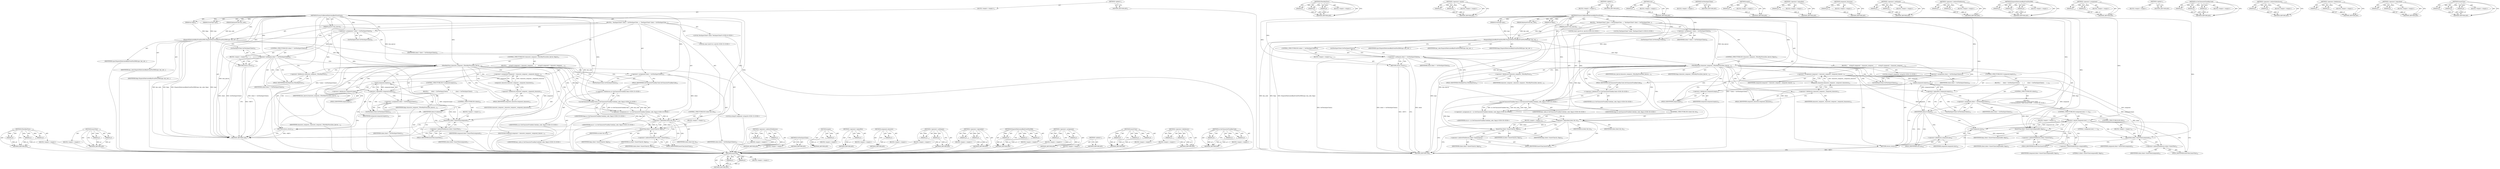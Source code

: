 digraph "InsertChar" {
vulnerable_133 [label=<(METHOD,FilterKeyPress)>];
vulnerable_134 [label=<(PARAM,p1)>];
vulnerable_135 [label=<(PARAM,p2)>];
vulnerable_136 [label=<(PARAM,p3)>];
vulnerable_137 [label=<(BLOCK,&lt;empty&gt;,&lt;empty&gt;)>];
vulnerable_138 [label=<(METHOD_RETURN,ANY)>];
vulnerable_156 [label=<(METHOD,InsertText)>];
vulnerable_157 [label=<(PARAM,p1)>];
vulnerable_158 [label=<(PARAM,p2)>];
vulnerable_159 [label=<(BLOCK,&lt;empty&gt;,&lt;empty&gt;)>];
vulnerable_160 [label=<(METHOD_RETURN,ANY)>];
vulnerable_6 [label=<(METHOD,&lt;global&gt;)<SUB>1</SUB>>];
vulnerable_7 [label=<(BLOCK,&lt;empty&gt;,&lt;empty&gt;)<SUB>1</SUB>>];
vulnerable_8 [label=<(METHOD,ProcessUnfilteredFabricatedKeyPressEvent)<SUB>1</SUB>>];
vulnerable_9 [label=<(PARAM,EventType type)<SUB>2</SUB>>];
vulnerable_10 [label=<(PARAM,KeyboardCode key_code)<SUB>3</SUB>>];
vulnerable_11 [label=<(PARAM,int flags)<SUB>4</SUB>>];
vulnerable_12 [label=<(PARAM,guint32 ibus_keyval)<SUB>5</SUB>>];
vulnerable_13 [label=<(BLOCK,{
  TextInputClient* client = GetTextInputClien...,{
  TextInputClient* client = GetTextInputClien...)<SUB>5</SUB>>];
vulnerable_14 [label="<(LOCAL,TextInputClient* client: TextInputClient*)<SUB>6</SUB>>"];
vulnerable_15 [label=<(&lt;operator&gt;.assignment,* client = GetTextInputClient())<SUB>6</SUB>>];
vulnerable_16 [label=<(IDENTIFIER,client,* client = GetTextInputClient())<SUB>6</SUB>>];
vulnerable_17 [label=<(GetTextInputClient,GetTextInputClient())<SUB>6</SUB>>];
vulnerable_18 [label=<(DispatchFabricatedKeyEventPostIME,DispatchFabricatedKeyEventPostIME(type, key_cod...)<SUB>7</SUB>>];
vulnerable_19 [label=<(IDENTIFIER,type,DispatchFabricatedKeyEventPostIME(type, key_cod...)<SUB>7</SUB>>];
vulnerable_20 [label=<(IDENTIFIER,key_code,DispatchFabricatedKeyEventPostIME(type, key_cod...)<SUB>7</SUB>>];
vulnerable_21 [label=<(IDENTIFIER,flags,DispatchFabricatedKeyEventPostIME(type, key_cod...)<SUB>7</SUB>>];
vulnerable_22 [label=<(CONTROL_STRUCTURE,IF,if (client != GetTextInputClient()))<SUB>9</SUB>>];
vulnerable_23 [label=<(&lt;operator&gt;.notEquals,client != GetTextInputClient())<SUB>9</SUB>>];
vulnerable_24 [label=<(IDENTIFIER,client,client != GetTextInputClient())<SUB>9</SUB>>];
vulnerable_25 [label=<(GetTextInputClient,GetTextInputClient())<SUB>9</SUB>>];
vulnerable_26 [label=<(BLOCK,&lt;empty&gt;,&lt;empty&gt;)<SUB>10</SUB>>];
vulnerable_27 [label=<(RETURN,return;,return;)<SUB>10</SUB>>];
vulnerable_28 [label=<(CONTROL_STRUCTURE,IF,if (character_composer_.FilterKeyPress(ibus_keyval, flags)))<SUB>12</SUB>>];
vulnerable_29 [label=<(FilterKeyPress,character_composer_.FilterKeyPress(ibus_keyval,...)<SUB>12</SUB>>];
vulnerable_30 [label=<(&lt;operator&gt;.fieldAccess,character_composer_.FilterKeyPress)<SUB>12</SUB>>];
vulnerable_31 [label=<(IDENTIFIER,character_composer_,character_composer_.FilterKeyPress(ibus_keyval,...)<SUB>12</SUB>>];
vulnerable_32 [label=<(FIELD_IDENTIFIER,FilterKeyPress,FilterKeyPress)<SUB>12</SUB>>];
vulnerable_33 [label=<(IDENTIFIER,ibus_keyval,character_composer_.FilterKeyPress(ibus_keyval,...)<SUB>12</SUB>>];
vulnerable_34 [label=<(IDENTIFIER,flags,character_composer_.FilterKeyPress(ibus_keyval,...)<SUB>12</SUB>>];
vulnerable_35 [label=<(BLOCK,{
     string16 composed = character_composer_....,{
     string16 composed = character_composer_....)<SUB>12</SUB>>];
vulnerable_36 [label="<(LOCAL,string16 composed: string16)<SUB>13</SUB>>"];
vulnerable_37 [label=<(&lt;operator&gt;.assignment,composed = character_composer_.composed_charact...)<SUB>13</SUB>>];
vulnerable_38 [label=<(IDENTIFIER,composed,composed = character_composer_.composed_charact...)<SUB>13</SUB>>];
vulnerable_39 [label=<(composed_character,character_composer_.composed_character())<SUB>13</SUB>>];
vulnerable_40 [label=<(&lt;operator&gt;.fieldAccess,character_composer_.composed_character)<SUB>13</SUB>>];
vulnerable_41 [label=<(IDENTIFIER,character_composer_,character_composer_.composed_character())<SUB>13</SUB>>];
vulnerable_42 [label=<(FIELD_IDENTIFIER,composed_character,composed_character)<SUB>13</SUB>>];
vulnerable_43 [label=<(CONTROL_STRUCTURE,IF,if (!composed.empty()))<SUB>14</SUB>>];
vulnerable_44 [label=<(&lt;operator&gt;.logicalNot,!composed.empty())<SUB>14</SUB>>];
vulnerable_45 [label=<(empty,composed.empty())<SUB>14</SUB>>];
vulnerable_46 [label=<(&lt;operator&gt;.fieldAccess,composed.empty)<SUB>14</SUB>>];
vulnerable_47 [label=<(IDENTIFIER,composed,composed.empty())<SUB>14</SUB>>];
vulnerable_48 [label=<(FIELD_IDENTIFIER,empty,empty)<SUB>14</SUB>>];
vulnerable_49 [label=<(BLOCK,{
       client = GetTextInputClient();
      i...,{
       client = GetTextInputClient();
      i...)<SUB>14</SUB>>];
vulnerable_50 [label=<(&lt;operator&gt;.assignment,client = GetTextInputClient())<SUB>15</SUB>>];
vulnerable_51 [label=<(IDENTIFIER,client,client = GetTextInputClient())<SUB>15</SUB>>];
vulnerable_52 [label=<(GetTextInputClient,GetTextInputClient())<SUB>15</SUB>>];
vulnerable_53 [label=<(CONTROL_STRUCTURE,IF,if (client))<SUB>16</SUB>>];
vulnerable_54 [label=<(IDENTIFIER,client,if (client))<SUB>16</SUB>>];
vulnerable_55 [label=<(BLOCK,&lt;empty&gt;,&lt;empty&gt;)<SUB>17</SUB>>];
vulnerable_56 [label=<(InsertText,client-&gt;InsertText(composed))<SUB>17</SUB>>];
vulnerable_57 [label=<(&lt;operator&gt;.indirectFieldAccess,client-&gt;InsertText)<SUB>17</SUB>>];
vulnerable_58 [label=<(IDENTIFIER,client,client-&gt;InsertText(composed))<SUB>17</SUB>>];
vulnerable_59 [label=<(FIELD_IDENTIFIER,InsertText,InsertText)<SUB>17</SUB>>];
vulnerable_60 [label=<(IDENTIFIER,composed,client-&gt;InsertText(composed))<SUB>17</SUB>>];
vulnerable_61 [label=<(RETURN,return;,return;)<SUB>19</SUB>>];
vulnerable_62 [label=<(&lt;operator&gt;.assignment,client = GetTextInputClient())<SUB>22</SUB>>];
vulnerable_63 [label=<(IDENTIFIER,client,client = GetTextInputClient())<SUB>22</SUB>>];
vulnerable_64 [label=<(GetTextInputClient,GetTextInputClient())<SUB>22</SUB>>];
vulnerable_65 [label="<(LOCAL,const uint16 ch: uint16)<SUB>23</SUB>>"];
vulnerable_66 [label="<(&lt;operator&gt;.assignment,ch = ui::GetCharacterFromKeyCode(key_code, flags))<SUB>23</SUB>>"];
vulnerable_67 [label="<(IDENTIFIER,ch,ch = ui::GetCharacterFromKeyCode(key_code, flags))<SUB>23</SUB>>"];
vulnerable_68 [label="<(ui.GetCharacterFromKeyCode,ui::GetCharacterFromKeyCode(key_code, flags))<SUB>23</SUB>>"];
vulnerable_69 [label="<(&lt;operator&gt;.fieldAccess,ui::GetCharacterFromKeyCode)<SUB>23</SUB>>"];
vulnerable_70 [label="<(IDENTIFIER,ui,ui::GetCharacterFromKeyCode(key_code, flags))<SUB>23</SUB>>"];
vulnerable_71 [label=<(FIELD_IDENTIFIER,GetCharacterFromKeyCode,GetCharacterFromKeyCode)<SUB>23</SUB>>];
vulnerable_72 [label="<(IDENTIFIER,key_code,ui::GetCharacterFromKeyCode(key_code, flags))<SUB>23</SUB>>"];
vulnerable_73 [label="<(IDENTIFIER,flags,ui::GetCharacterFromKeyCode(key_code, flags))<SUB>23</SUB>>"];
vulnerable_74 [label=<(CONTROL_STRUCTURE,IF,if (client &amp;&amp; ch))<SUB>24</SUB>>];
vulnerable_75 [label=<(&lt;operator&gt;.logicalAnd,client &amp;&amp; ch)<SUB>24</SUB>>];
vulnerable_76 [label=<(IDENTIFIER,client,client &amp;&amp; ch)<SUB>24</SUB>>];
vulnerable_77 [label=<(IDENTIFIER,ch,client &amp;&amp; ch)<SUB>24</SUB>>];
vulnerable_78 [label=<(BLOCK,&lt;empty&gt;,&lt;empty&gt;)<SUB>25</SUB>>];
vulnerable_79 [label=<(InsertChar,client-&gt;InsertChar(ch, flags))<SUB>25</SUB>>];
vulnerable_80 [label=<(&lt;operator&gt;.indirectFieldAccess,client-&gt;InsertChar)<SUB>25</SUB>>];
vulnerable_81 [label=<(IDENTIFIER,client,client-&gt;InsertChar(ch, flags))<SUB>25</SUB>>];
vulnerable_82 [label=<(FIELD_IDENTIFIER,InsertChar,InsertChar)<SUB>25</SUB>>];
vulnerable_83 [label=<(IDENTIFIER,ch,client-&gt;InsertChar(ch, flags))<SUB>25</SUB>>];
vulnerable_84 [label=<(IDENTIFIER,flags,client-&gt;InsertChar(ch, flags))<SUB>25</SUB>>];
vulnerable_85 [label=<(METHOD_RETURN,void)<SUB>1</SUB>>];
vulnerable_87 [label=<(METHOD_RETURN,ANY)<SUB>1</SUB>>];
vulnerable_161 [label=<(METHOD,&lt;operator&gt;.indirectFieldAccess)>];
vulnerable_162 [label=<(PARAM,p1)>];
vulnerable_163 [label=<(PARAM,p2)>];
vulnerable_164 [label=<(BLOCK,&lt;empty&gt;,&lt;empty&gt;)>];
vulnerable_165 [label=<(METHOD_RETURN,ANY)>];
vulnerable_119 [label=<(METHOD,GetTextInputClient)>];
vulnerable_120 [label=<(BLOCK,&lt;empty&gt;,&lt;empty&gt;)>];
vulnerable_121 [label=<(METHOD_RETURN,ANY)>];
vulnerable_152 [label=<(METHOD,empty)>];
vulnerable_153 [label=<(PARAM,p1)>];
vulnerable_154 [label=<(BLOCK,&lt;empty&gt;,&lt;empty&gt;)>];
vulnerable_155 [label=<(METHOD_RETURN,ANY)>];
vulnerable_148 [label=<(METHOD,&lt;operator&gt;.logicalNot)>];
vulnerable_149 [label=<(PARAM,p1)>];
vulnerable_150 [label=<(BLOCK,&lt;empty&gt;,&lt;empty&gt;)>];
vulnerable_151 [label=<(METHOD_RETURN,ANY)>];
vulnerable_144 [label=<(METHOD,composed_character)>];
vulnerable_145 [label=<(PARAM,p1)>];
vulnerable_146 [label=<(BLOCK,&lt;empty&gt;,&lt;empty&gt;)>];
vulnerable_147 [label=<(METHOD_RETURN,ANY)>];
vulnerable_128 [label=<(METHOD,&lt;operator&gt;.notEquals)>];
vulnerable_129 [label=<(PARAM,p1)>];
vulnerable_130 [label=<(PARAM,p2)>];
vulnerable_131 [label=<(BLOCK,&lt;empty&gt;,&lt;empty&gt;)>];
vulnerable_132 [label=<(METHOD_RETURN,ANY)>];
vulnerable_172 [label=<(METHOD,&lt;operator&gt;.logicalAnd)>];
vulnerable_173 [label=<(PARAM,p1)>];
vulnerable_174 [label=<(PARAM,p2)>];
vulnerable_175 [label=<(BLOCK,&lt;empty&gt;,&lt;empty&gt;)>];
vulnerable_176 [label=<(METHOD_RETURN,ANY)>];
vulnerable_122 [label=<(METHOD,DispatchFabricatedKeyEventPostIME)>];
vulnerable_123 [label=<(PARAM,p1)>];
vulnerable_124 [label=<(PARAM,p2)>];
vulnerable_125 [label=<(PARAM,p3)>];
vulnerable_126 [label=<(BLOCK,&lt;empty&gt;,&lt;empty&gt;)>];
vulnerable_127 [label=<(METHOD_RETURN,ANY)>];
vulnerable_114 [label=<(METHOD,&lt;operator&gt;.assignment)>];
vulnerable_115 [label=<(PARAM,p1)>];
vulnerable_116 [label=<(PARAM,p2)>];
vulnerable_117 [label=<(BLOCK,&lt;empty&gt;,&lt;empty&gt;)>];
vulnerable_118 [label=<(METHOD_RETURN,ANY)>];
vulnerable_108 [label=<(METHOD,&lt;global&gt;)<SUB>1</SUB>>];
vulnerable_109 [label=<(BLOCK,&lt;empty&gt;,&lt;empty&gt;)>];
vulnerable_110 [label=<(METHOD_RETURN,ANY)>];
vulnerable_177 [label=<(METHOD,InsertChar)>];
vulnerable_178 [label=<(PARAM,p1)>];
vulnerable_179 [label=<(PARAM,p2)>];
vulnerable_180 [label=<(PARAM,p3)>];
vulnerable_181 [label=<(BLOCK,&lt;empty&gt;,&lt;empty&gt;)>];
vulnerable_182 [label=<(METHOD_RETURN,ANY)>];
vulnerable_139 [label=<(METHOD,&lt;operator&gt;.fieldAccess)>];
vulnerable_140 [label=<(PARAM,p1)>];
vulnerable_141 [label=<(PARAM,p2)>];
vulnerable_142 [label=<(BLOCK,&lt;empty&gt;,&lt;empty&gt;)>];
vulnerable_143 [label=<(METHOD_RETURN,ANY)>];
vulnerable_166 [label=<(METHOD,ui.GetCharacterFromKeyCode)>];
vulnerable_167 [label=<(PARAM,p1)>];
vulnerable_168 [label=<(PARAM,p2)>];
vulnerable_169 [label=<(PARAM,p3)>];
vulnerable_170 [label=<(BLOCK,&lt;empty&gt;,&lt;empty&gt;)>];
vulnerable_171 [label=<(METHOD_RETURN,ANY)>];
fixed_199 [label=<(METHOD,InsertText)>];
fixed_200 [label=<(PARAM,p1)>];
fixed_201 [label=<(PARAM,p2)>];
fixed_202 [label=<(BLOCK,&lt;empty&gt;,&lt;empty&gt;)>];
fixed_203 [label=<(METHOD_RETURN,ANY)>];
fixed_151 [label=<(METHOD,FilterKeyPress)>];
fixed_152 [label=<(PARAM,p1)>];
fixed_153 [label=<(PARAM,p2)>];
fixed_154 [label=<(PARAM,p3)>];
fixed_155 [label=<(BLOCK,&lt;empty&gt;,&lt;empty&gt;)>];
fixed_156 [label=<(METHOD_RETURN,ANY)>];
fixed_174 [label=<(METHOD,&lt;operator&gt;.equals)>];
fixed_175 [label=<(PARAM,p1)>];
fixed_176 [label=<(PARAM,p2)>];
fixed_177 [label=<(BLOCK,&lt;empty&gt;,&lt;empty&gt;)>];
fixed_178 [label=<(METHOD_RETURN,ANY)>];
fixed_6 [label=<(METHOD,&lt;global&gt;)<SUB>1</SUB>>];
fixed_7 [label=<(BLOCK,&lt;empty&gt;,&lt;empty&gt;)<SUB>1</SUB>>];
fixed_8 [label=<(METHOD,ProcessUnfilteredFabricatedKeyPressEvent)<SUB>1</SUB>>];
fixed_9 [label=<(PARAM,EventType type)<SUB>2</SUB>>];
fixed_10 [label=<(PARAM,KeyboardCode key_code)<SUB>3</SUB>>];
fixed_11 [label=<(PARAM,int flags)<SUB>4</SUB>>];
fixed_12 [label=<(PARAM,guint32 ibus_keyval)<SUB>5</SUB>>];
fixed_13 [label=<(BLOCK,{
  TextInputClient* client = GetTextInputClien...,{
  TextInputClient* client = GetTextInputClien...)<SUB>5</SUB>>];
fixed_14 [label="<(LOCAL,TextInputClient* client: TextInputClient*)<SUB>6</SUB>>"];
fixed_15 [label=<(&lt;operator&gt;.assignment,* client = GetTextInputClient())<SUB>6</SUB>>];
fixed_16 [label=<(IDENTIFIER,client,* client = GetTextInputClient())<SUB>6</SUB>>];
fixed_17 [label=<(GetTextInputClient,GetTextInputClient())<SUB>6</SUB>>];
fixed_18 [label=<(DispatchFabricatedKeyEventPostIME,DispatchFabricatedKeyEventPostIME(type, key_cod...)<SUB>7</SUB>>];
fixed_19 [label=<(IDENTIFIER,type,DispatchFabricatedKeyEventPostIME(type, key_cod...)<SUB>7</SUB>>];
fixed_20 [label=<(IDENTIFIER,key_code,DispatchFabricatedKeyEventPostIME(type, key_cod...)<SUB>7</SUB>>];
fixed_21 [label=<(IDENTIFIER,flags,DispatchFabricatedKeyEventPostIME(type, key_cod...)<SUB>7</SUB>>];
fixed_22 [label=<(CONTROL_STRUCTURE,IF,if (client != GetTextInputClient()))<SUB>9</SUB>>];
fixed_23 [label=<(&lt;operator&gt;.notEquals,client != GetTextInputClient())<SUB>9</SUB>>];
fixed_24 [label=<(IDENTIFIER,client,client != GetTextInputClient())<SUB>9</SUB>>];
fixed_25 [label=<(GetTextInputClient,GetTextInputClient())<SUB>9</SUB>>];
fixed_26 [label=<(BLOCK,&lt;empty&gt;,&lt;empty&gt;)<SUB>10</SUB>>];
fixed_27 [label=<(RETURN,return;,return;)<SUB>10</SUB>>];
fixed_28 [label=<(CONTROL_STRUCTURE,IF,if (character_composer_.FilterKeyPress(ibus_keyval, flags)))<SUB>12</SUB>>];
fixed_29 [label=<(FilterKeyPress,character_composer_.FilterKeyPress(ibus_keyval,...)<SUB>12</SUB>>];
fixed_30 [label=<(&lt;operator&gt;.fieldAccess,character_composer_.FilterKeyPress)<SUB>12</SUB>>];
fixed_31 [label=<(IDENTIFIER,character_composer_,character_composer_.FilterKeyPress(ibus_keyval,...)<SUB>12</SUB>>];
fixed_32 [label=<(FIELD_IDENTIFIER,FilterKeyPress,FilterKeyPress)<SUB>12</SUB>>];
fixed_33 [label=<(IDENTIFIER,ibus_keyval,character_composer_.FilterKeyPress(ibus_keyval,...)<SUB>12</SUB>>];
fixed_34 [label=<(IDENTIFIER,flags,character_composer_.FilterKeyPress(ibus_keyval,...)<SUB>12</SUB>>];
fixed_35 [label=<(BLOCK,{
     string16 composed = character_composer_....,{
     string16 composed = character_composer_....)<SUB>12</SUB>>];
fixed_36 [label="<(LOCAL,string16 composed: string16)<SUB>13</SUB>>"];
fixed_37 [label=<(&lt;operator&gt;.assignment,composed = character_composer_.composed_charact...)<SUB>13</SUB>>];
fixed_38 [label=<(IDENTIFIER,composed,composed = character_composer_.composed_charact...)<SUB>13</SUB>>];
fixed_39 [label=<(composed_character,character_composer_.composed_character())<SUB>13</SUB>>];
fixed_40 [label=<(&lt;operator&gt;.fieldAccess,character_composer_.composed_character)<SUB>13</SUB>>];
fixed_41 [label=<(IDENTIFIER,character_composer_,character_composer_.composed_character())<SUB>13</SUB>>];
fixed_42 [label=<(FIELD_IDENTIFIER,composed_character,composed_character)<SUB>13</SUB>>];
fixed_43 [label=<(CONTROL_STRUCTURE,IF,if (!composed.empty()))<SUB>14</SUB>>];
fixed_44 [label=<(&lt;operator&gt;.logicalNot,!composed.empty())<SUB>14</SUB>>];
fixed_45 [label=<(empty,composed.empty())<SUB>14</SUB>>];
fixed_46 [label=<(&lt;operator&gt;.fieldAccess,composed.empty)<SUB>14</SUB>>];
fixed_47 [label=<(IDENTIFIER,composed,composed.empty())<SUB>14</SUB>>];
fixed_48 [label=<(FIELD_IDENTIFIER,empty,empty)<SUB>14</SUB>>];
fixed_49 [label=<(BLOCK,{
       client = GetTextInputClient();
      i...,{
       client = GetTextInputClient();
      i...)<SUB>14</SUB>>];
fixed_50 [label=<(&lt;operator&gt;.assignment,client = GetTextInputClient())<SUB>15</SUB>>];
fixed_51 [label=<(IDENTIFIER,client,client = GetTextInputClient())<SUB>15</SUB>>];
fixed_52 [label=<(GetTextInputClient,GetTextInputClient())<SUB>15</SUB>>];
fixed_53 [label=<(CONTROL_STRUCTURE,IF,if (client))<SUB>16</SUB>>];
fixed_54 [label=<(IDENTIFIER,client,if (client))<SUB>16</SUB>>];
fixed_55 [label="<(BLOCK,{
        // TODO(hashimoto): Send correct DOM ...,{
        // TODO(hashimoto): Send correct DOM ...)<SUB>16</SUB>>"];
fixed_56 [label=<(CONTROL_STRUCTURE,IF,if (composed.size() == 1))<SUB>20</SUB>>];
fixed_57 [label=<(&lt;operator&gt;.equals,composed.size() == 1)<SUB>20</SUB>>];
fixed_58 [label=<(size,composed.size())<SUB>20</SUB>>];
fixed_59 [label=<(&lt;operator&gt;.fieldAccess,composed.size)<SUB>20</SUB>>];
fixed_60 [label=<(IDENTIFIER,composed,composed.size())<SUB>20</SUB>>];
fixed_61 [label=<(FIELD_IDENTIFIER,size,size)<SUB>20</SUB>>];
fixed_62 [label=<(LITERAL,1,composed.size() == 1)<SUB>20</SUB>>];
fixed_63 [label=<(BLOCK,&lt;empty&gt;,&lt;empty&gt;)<SUB>21</SUB>>];
fixed_64 [label=<(InsertChar,client-&gt;InsertChar(composed[0], flags))<SUB>21</SUB>>];
fixed_65 [label=<(&lt;operator&gt;.indirectFieldAccess,client-&gt;InsertChar)<SUB>21</SUB>>];
fixed_66 [label=<(IDENTIFIER,client,client-&gt;InsertChar(composed[0], flags))<SUB>21</SUB>>];
fixed_67 [label=<(FIELD_IDENTIFIER,InsertChar,InsertChar)<SUB>21</SUB>>];
fixed_68 [label=<(&lt;operator&gt;.indirectIndexAccess,composed[0])<SUB>21</SUB>>];
fixed_69 [label=<(IDENTIFIER,composed,client-&gt;InsertChar(composed[0], flags))<SUB>21</SUB>>];
fixed_70 [label=<(LITERAL,0,client-&gt;InsertChar(composed[0], flags))<SUB>21</SUB>>];
fixed_71 [label=<(IDENTIFIER,flags,client-&gt;InsertChar(composed[0], flags))<SUB>21</SUB>>];
fixed_72 [label=<(CONTROL_STRUCTURE,ELSE,else)<SUB>23</SUB>>];
fixed_73 [label=<(BLOCK,&lt;empty&gt;,&lt;empty&gt;)<SUB>23</SUB>>];
fixed_74 [label=<(InsertText,client-&gt;InsertText(composed))<SUB>23</SUB>>];
fixed_75 [label=<(&lt;operator&gt;.indirectFieldAccess,client-&gt;InsertText)<SUB>23</SUB>>];
fixed_76 [label=<(IDENTIFIER,client,client-&gt;InsertText(composed))<SUB>23</SUB>>];
fixed_77 [label=<(FIELD_IDENTIFIER,InsertText,InsertText)<SUB>23</SUB>>];
fixed_78 [label=<(IDENTIFIER,composed,client-&gt;InsertText(composed))<SUB>23</SUB>>];
fixed_79 [label=<(RETURN,return;,return;)<SUB>26</SUB>>];
fixed_80 [label=<(&lt;operator&gt;.assignment,client = GetTextInputClient())<SUB>29</SUB>>];
fixed_81 [label=<(IDENTIFIER,client,client = GetTextInputClient())<SUB>29</SUB>>];
fixed_82 [label=<(GetTextInputClient,GetTextInputClient())<SUB>29</SUB>>];
fixed_83 [label="<(LOCAL,const uint16 ch: uint16)<SUB>30</SUB>>"];
fixed_84 [label="<(&lt;operator&gt;.assignment,ch = ui::GetCharacterFromKeyCode(key_code, flags))<SUB>30</SUB>>"];
fixed_85 [label="<(IDENTIFIER,ch,ch = ui::GetCharacterFromKeyCode(key_code, flags))<SUB>30</SUB>>"];
fixed_86 [label="<(ui.GetCharacterFromKeyCode,ui::GetCharacterFromKeyCode(key_code, flags))<SUB>30</SUB>>"];
fixed_87 [label="<(&lt;operator&gt;.fieldAccess,ui::GetCharacterFromKeyCode)<SUB>30</SUB>>"];
fixed_88 [label="<(IDENTIFIER,ui,ui::GetCharacterFromKeyCode(key_code, flags))<SUB>30</SUB>>"];
fixed_89 [label=<(FIELD_IDENTIFIER,GetCharacterFromKeyCode,GetCharacterFromKeyCode)<SUB>30</SUB>>];
fixed_90 [label="<(IDENTIFIER,key_code,ui::GetCharacterFromKeyCode(key_code, flags))<SUB>30</SUB>>"];
fixed_91 [label="<(IDENTIFIER,flags,ui::GetCharacterFromKeyCode(key_code, flags))<SUB>30</SUB>>"];
fixed_92 [label=<(CONTROL_STRUCTURE,IF,if (client &amp;&amp; ch))<SUB>31</SUB>>];
fixed_93 [label=<(&lt;operator&gt;.logicalAnd,client &amp;&amp; ch)<SUB>31</SUB>>];
fixed_94 [label=<(IDENTIFIER,client,client &amp;&amp; ch)<SUB>31</SUB>>];
fixed_95 [label=<(IDENTIFIER,ch,client &amp;&amp; ch)<SUB>31</SUB>>];
fixed_96 [label=<(BLOCK,&lt;empty&gt;,&lt;empty&gt;)<SUB>32</SUB>>];
fixed_97 [label=<(InsertChar,client-&gt;InsertChar(ch, flags))<SUB>32</SUB>>];
fixed_98 [label=<(&lt;operator&gt;.indirectFieldAccess,client-&gt;InsertChar)<SUB>32</SUB>>];
fixed_99 [label=<(IDENTIFIER,client,client-&gt;InsertChar(ch, flags))<SUB>32</SUB>>];
fixed_100 [label=<(FIELD_IDENTIFIER,InsertChar,InsertChar)<SUB>32</SUB>>];
fixed_101 [label=<(IDENTIFIER,ch,client-&gt;InsertChar(ch, flags))<SUB>32</SUB>>];
fixed_102 [label=<(IDENTIFIER,flags,client-&gt;InsertChar(ch, flags))<SUB>32</SUB>>];
fixed_103 [label=<(METHOD_RETURN,void)<SUB>1</SUB>>];
fixed_105 [label=<(METHOD_RETURN,ANY)<SUB>1</SUB>>];
fixed_179 [label=<(METHOD,size)>];
fixed_180 [label=<(PARAM,p1)>];
fixed_181 [label=<(BLOCK,&lt;empty&gt;,&lt;empty&gt;)>];
fixed_182 [label=<(METHOD_RETURN,ANY)>];
fixed_137 [label=<(METHOD,GetTextInputClient)>];
fixed_138 [label=<(BLOCK,&lt;empty&gt;,&lt;empty&gt;)>];
fixed_139 [label=<(METHOD_RETURN,ANY)>];
fixed_170 [label=<(METHOD,empty)>];
fixed_171 [label=<(PARAM,p1)>];
fixed_172 [label=<(BLOCK,&lt;empty&gt;,&lt;empty&gt;)>];
fixed_173 [label=<(METHOD_RETURN,ANY)>];
fixed_166 [label=<(METHOD,&lt;operator&gt;.logicalNot)>];
fixed_167 [label=<(PARAM,p1)>];
fixed_168 [label=<(BLOCK,&lt;empty&gt;,&lt;empty&gt;)>];
fixed_169 [label=<(METHOD_RETURN,ANY)>];
fixed_162 [label=<(METHOD,composed_character)>];
fixed_163 [label=<(PARAM,p1)>];
fixed_164 [label=<(BLOCK,&lt;empty&gt;,&lt;empty&gt;)>];
fixed_165 [label=<(METHOD_RETURN,ANY)>];
fixed_146 [label=<(METHOD,&lt;operator&gt;.notEquals)>];
fixed_147 [label=<(PARAM,p1)>];
fixed_148 [label=<(PARAM,p2)>];
fixed_149 [label=<(BLOCK,&lt;empty&gt;,&lt;empty&gt;)>];
fixed_150 [label=<(METHOD_RETURN,ANY)>];
fixed_189 [label=<(METHOD,&lt;operator&gt;.indirectFieldAccess)>];
fixed_190 [label=<(PARAM,p1)>];
fixed_191 [label=<(PARAM,p2)>];
fixed_192 [label=<(BLOCK,&lt;empty&gt;,&lt;empty&gt;)>];
fixed_193 [label=<(METHOD_RETURN,ANY)>];
fixed_140 [label=<(METHOD,DispatchFabricatedKeyEventPostIME)>];
fixed_141 [label=<(PARAM,p1)>];
fixed_142 [label=<(PARAM,p2)>];
fixed_143 [label=<(PARAM,p3)>];
fixed_144 [label=<(BLOCK,&lt;empty&gt;,&lt;empty&gt;)>];
fixed_145 [label=<(METHOD_RETURN,ANY)>];
fixed_132 [label=<(METHOD,&lt;operator&gt;.assignment)>];
fixed_133 [label=<(PARAM,p1)>];
fixed_134 [label=<(PARAM,p2)>];
fixed_135 [label=<(BLOCK,&lt;empty&gt;,&lt;empty&gt;)>];
fixed_136 [label=<(METHOD_RETURN,ANY)>];
fixed_126 [label=<(METHOD,&lt;global&gt;)<SUB>1</SUB>>];
fixed_127 [label=<(BLOCK,&lt;empty&gt;,&lt;empty&gt;)>];
fixed_128 [label=<(METHOD_RETURN,ANY)>];
fixed_204 [label=<(METHOD,ui.GetCharacterFromKeyCode)>];
fixed_205 [label=<(PARAM,p1)>];
fixed_206 [label=<(PARAM,p2)>];
fixed_207 [label=<(PARAM,p3)>];
fixed_208 [label=<(BLOCK,&lt;empty&gt;,&lt;empty&gt;)>];
fixed_209 [label=<(METHOD_RETURN,ANY)>];
fixed_194 [label=<(METHOD,&lt;operator&gt;.indirectIndexAccess)>];
fixed_195 [label=<(PARAM,p1)>];
fixed_196 [label=<(PARAM,p2)>];
fixed_197 [label=<(BLOCK,&lt;empty&gt;,&lt;empty&gt;)>];
fixed_198 [label=<(METHOD_RETURN,ANY)>];
fixed_157 [label=<(METHOD,&lt;operator&gt;.fieldAccess)>];
fixed_158 [label=<(PARAM,p1)>];
fixed_159 [label=<(PARAM,p2)>];
fixed_160 [label=<(BLOCK,&lt;empty&gt;,&lt;empty&gt;)>];
fixed_161 [label=<(METHOD_RETURN,ANY)>];
fixed_210 [label=<(METHOD,&lt;operator&gt;.logicalAnd)>];
fixed_211 [label=<(PARAM,p1)>];
fixed_212 [label=<(PARAM,p2)>];
fixed_213 [label=<(BLOCK,&lt;empty&gt;,&lt;empty&gt;)>];
fixed_214 [label=<(METHOD_RETURN,ANY)>];
fixed_183 [label=<(METHOD,InsertChar)>];
fixed_184 [label=<(PARAM,p1)>];
fixed_185 [label=<(PARAM,p2)>];
fixed_186 [label=<(PARAM,p3)>];
fixed_187 [label=<(BLOCK,&lt;empty&gt;,&lt;empty&gt;)>];
fixed_188 [label=<(METHOD_RETURN,ANY)>];
vulnerable_133 -> vulnerable_134  [key=0, label="AST: "];
vulnerable_133 -> vulnerable_134  [key=1, label="DDG: "];
vulnerable_133 -> vulnerable_137  [key=0, label="AST: "];
vulnerable_133 -> vulnerable_135  [key=0, label="AST: "];
vulnerable_133 -> vulnerable_135  [key=1, label="DDG: "];
vulnerable_133 -> vulnerable_138  [key=0, label="AST: "];
vulnerable_133 -> vulnerable_138  [key=1, label="CFG: "];
vulnerable_133 -> vulnerable_136  [key=0, label="AST: "];
vulnerable_133 -> vulnerable_136  [key=1, label="DDG: "];
vulnerable_134 -> vulnerable_138  [key=0, label="DDG: p1"];
vulnerable_135 -> vulnerable_138  [key=0, label="DDG: p2"];
vulnerable_136 -> vulnerable_138  [key=0, label="DDG: p3"];
vulnerable_137 -> fixed_199  [key=0];
vulnerable_138 -> fixed_199  [key=0];
vulnerable_156 -> vulnerable_157  [key=0, label="AST: "];
vulnerable_156 -> vulnerable_157  [key=1, label="DDG: "];
vulnerable_156 -> vulnerable_159  [key=0, label="AST: "];
vulnerable_156 -> vulnerable_158  [key=0, label="AST: "];
vulnerable_156 -> vulnerable_158  [key=1, label="DDG: "];
vulnerable_156 -> vulnerable_160  [key=0, label="AST: "];
vulnerable_156 -> vulnerable_160  [key=1, label="CFG: "];
vulnerable_157 -> vulnerable_160  [key=0, label="DDG: p1"];
vulnerable_158 -> vulnerable_160  [key=0, label="DDG: p2"];
vulnerable_159 -> fixed_199  [key=0];
vulnerable_160 -> fixed_199  [key=0];
vulnerable_6 -> vulnerable_7  [key=0, label="AST: "];
vulnerable_6 -> vulnerable_87  [key=0, label="AST: "];
vulnerable_6 -> vulnerable_87  [key=1, label="CFG: "];
vulnerable_7 -> vulnerable_8  [key=0, label="AST: "];
vulnerable_8 -> vulnerable_9  [key=0, label="AST: "];
vulnerable_8 -> vulnerable_9  [key=1, label="DDG: "];
vulnerable_8 -> vulnerable_10  [key=0, label="AST: "];
vulnerable_8 -> vulnerable_10  [key=1, label="DDG: "];
vulnerable_8 -> vulnerable_11  [key=0, label="AST: "];
vulnerable_8 -> vulnerable_11  [key=1, label="DDG: "];
vulnerable_8 -> vulnerable_12  [key=0, label="AST: "];
vulnerable_8 -> vulnerable_12  [key=1, label="DDG: "];
vulnerable_8 -> vulnerable_13  [key=0, label="AST: "];
vulnerable_8 -> vulnerable_85  [key=0, label="AST: "];
vulnerable_8 -> vulnerable_17  [key=0, label="CFG: "];
vulnerable_8 -> vulnerable_15  [key=0, label="DDG: "];
vulnerable_8 -> vulnerable_62  [key=0, label="DDG: "];
vulnerable_8 -> vulnerable_18  [key=0, label="DDG: "];
vulnerable_8 -> vulnerable_23  [key=0, label="DDG: "];
vulnerable_8 -> vulnerable_27  [key=0, label="DDG: "];
vulnerable_8 -> vulnerable_29  [key=0, label="DDG: "];
vulnerable_8 -> vulnerable_61  [key=0, label="DDG: "];
vulnerable_8 -> vulnerable_68  [key=0, label="DDG: "];
vulnerable_8 -> vulnerable_75  [key=0, label="DDG: "];
vulnerable_8 -> vulnerable_79  [key=0, label="DDG: "];
vulnerable_8 -> vulnerable_50  [key=0, label="DDG: "];
vulnerable_8 -> vulnerable_54  [key=0, label="DDG: "];
vulnerable_8 -> vulnerable_56  [key=0, label="DDG: "];
vulnerable_9 -> vulnerable_18  [key=0, label="DDG: type"];
vulnerable_10 -> vulnerable_18  [key=0, label="DDG: key_code"];
vulnerable_11 -> vulnerable_18  [key=0, label="DDG: flags"];
vulnerable_12 -> vulnerable_85  [key=0, label="DDG: ibus_keyval"];
vulnerable_12 -> vulnerable_29  [key=0, label="DDG: ibus_keyval"];
vulnerable_13 -> vulnerable_14  [key=0, label="AST: "];
vulnerable_13 -> vulnerable_15  [key=0, label="AST: "];
vulnerable_13 -> vulnerable_18  [key=0, label="AST: "];
vulnerable_13 -> vulnerable_22  [key=0, label="AST: "];
vulnerable_13 -> vulnerable_28  [key=0, label="AST: "];
vulnerable_13 -> vulnerable_62  [key=0, label="AST: "];
vulnerable_13 -> vulnerable_65  [key=0, label="AST: "];
vulnerable_13 -> vulnerable_66  [key=0, label="AST: "];
vulnerable_13 -> vulnerable_74  [key=0, label="AST: "];
vulnerable_14 -> fixed_199  [key=0];
vulnerable_15 -> vulnerable_16  [key=0, label="AST: "];
vulnerable_15 -> vulnerable_17  [key=0, label="AST: "];
vulnerable_15 -> vulnerable_18  [key=0, label="CFG: "];
vulnerable_15 -> vulnerable_85  [key=0, label="DDG: * client = GetTextInputClient()"];
vulnerable_15 -> vulnerable_23  [key=0, label="DDG: client"];
vulnerable_16 -> fixed_199  [key=0];
vulnerable_17 -> vulnerable_15  [key=0, label="CFG: "];
vulnerable_18 -> vulnerable_19  [key=0, label="AST: "];
vulnerable_18 -> vulnerable_20  [key=0, label="AST: "];
vulnerable_18 -> vulnerable_21  [key=0, label="AST: "];
vulnerable_18 -> vulnerable_25  [key=0, label="CFG: "];
vulnerable_18 -> vulnerable_85  [key=0, label="DDG: type"];
vulnerable_18 -> vulnerable_85  [key=1, label="DDG: key_code"];
vulnerable_18 -> vulnerable_85  [key=2, label="DDG: flags"];
vulnerable_18 -> vulnerable_85  [key=3, label="DDG: DispatchFabricatedKeyEventPostIME(type, key_code, flags)"];
vulnerable_18 -> vulnerable_29  [key=0, label="DDG: flags"];
vulnerable_18 -> vulnerable_68  [key=0, label="DDG: key_code"];
vulnerable_19 -> fixed_199  [key=0];
vulnerable_20 -> fixed_199  [key=0];
vulnerable_21 -> fixed_199  [key=0];
vulnerable_22 -> vulnerable_23  [key=0, label="AST: "];
vulnerable_22 -> vulnerable_26  [key=0, label="AST: "];
vulnerable_23 -> vulnerable_24  [key=0, label="AST: "];
vulnerable_23 -> vulnerable_25  [key=0, label="AST: "];
vulnerable_23 -> vulnerable_27  [key=0, label="CFG: "];
vulnerable_23 -> vulnerable_27  [key=1, label="CDG: "];
vulnerable_23 -> vulnerable_32  [key=0, label="CFG: "];
vulnerable_23 -> vulnerable_32  [key=1, label="CDG: "];
vulnerable_23 -> vulnerable_85  [key=0, label="DDG: client"];
vulnerable_23 -> vulnerable_85  [key=1, label="DDG: GetTextInputClient()"];
vulnerable_23 -> vulnerable_85  [key=2, label="DDG: client != GetTextInputClient()"];
vulnerable_23 -> vulnerable_30  [key=0, label="CDG: "];
vulnerable_23 -> vulnerable_29  [key=0, label="CDG: "];
vulnerable_24 -> fixed_199  [key=0];
vulnerable_25 -> vulnerable_23  [key=0, label="CFG: "];
vulnerable_26 -> vulnerable_27  [key=0, label="AST: "];
vulnerable_27 -> vulnerable_85  [key=0, label="CFG: "];
vulnerable_27 -> vulnerable_85  [key=1, label="DDG: &lt;RET&gt;"];
vulnerable_28 -> vulnerable_29  [key=0, label="AST: "];
vulnerable_28 -> vulnerable_35  [key=0, label="AST: "];
vulnerable_29 -> vulnerable_30  [key=0, label="AST: "];
vulnerable_29 -> vulnerable_33  [key=0, label="AST: "];
vulnerable_29 -> vulnerable_34  [key=0, label="AST: "];
vulnerable_29 -> vulnerable_42  [key=0, label="CFG: "];
vulnerable_29 -> vulnerable_42  [key=1, label="CDG: "];
vulnerable_29 -> vulnerable_64  [key=0, label="CFG: "];
vulnerable_29 -> vulnerable_64  [key=1, label="CDG: "];
vulnerable_29 -> vulnerable_68  [key=0, label="DDG: flags"];
vulnerable_29 -> vulnerable_68  [key=1, label="CDG: "];
vulnerable_29 -> vulnerable_48  [key=0, label="CDG: "];
vulnerable_29 -> vulnerable_66  [key=0, label="CDG: "];
vulnerable_29 -> vulnerable_75  [key=0, label="CDG: "];
vulnerable_29 -> vulnerable_37  [key=0, label="CDG: "];
vulnerable_29 -> vulnerable_46  [key=0, label="CDG: "];
vulnerable_29 -> vulnerable_69  [key=0, label="CDG: "];
vulnerable_29 -> vulnerable_45  [key=0, label="CDG: "];
vulnerable_29 -> vulnerable_40  [key=0, label="CDG: "];
vulnerable_29 -> vulnerable_44  [key=0, label="CDG: "];
vulnerable_29 -> vulnerable_61  [key=0, label="CDG: "];
vulnerable_29 -> vulnerable_71  [key=0, label="CDG: "];
vulnerable_29 -> vulnerable_62  [key=0, label="CDG: "];
vulnerable_29 -> vulnerable_39  [key=0, label="CDG: "];
vulnerable_30 -> vulnerable_31  [key=0, label="AST: "];
vulnerable_30 -> vulnerable_32  [key=0, label="AST: "];
vulnerable_30 -> vulnerable_29  [key=0, label="CFG: "];
vulnerable_31 -> fixed_199  [key=0];
vulnerable_32 -> vulnerable_30  [key=0, label="CFG: "];
vulnerable_33 -> fixed_199  [key=0];
vulnerable_34 -> fixed_199  [key=0];
vulnerable_35 -> vulnerable_36  [key=0, label="AST: "];
vulnerable_35 -> vulnerable_37  [key=0, label="AST: "];
vulnerable_35 -> vulnerable_43  [key=0, label="AST: "];
vulnerable_35 -> vulnerable_61  [key=0, label="AST: "];
vulnerable_36 -> fixed_199  [key=0];
vulnerable_37 -> vulnerable_38  [key=0, label="AST: "];
vulnerable_37 -> vulnerable_39  [key=0, label="AST: "];
vulnerable_37 -> vulnerable_48  [key=0, label="CFG: "];
vulnerable_37 -> vulnerable_45  [key=0, label="DDG: composed"];
vulnerable_37 -> vulnerable_56  [key=0, label="DDG: composed"];
vulnerable_38 -> fixed_199  [key=0];
vulnerable_39 -> vulnerable_40  [key=0, label="AST: "];
vulnerable_39 -> vulnerable_37  [key=0, label="CFG: "];
vulnerable_39 -> vulnerable_37  [key=1, label="DDG: character_composer_.composed_character"];
vulnerable_40 -> vulnerable_41  [key=0, label="AST: "];
vulnerable_40 -> vulnerable_42  [key=0, label="AST: "];
vulnerable_40 -> vulnerable_39  [key=0, label="CFG: "];
vulnerable_41 -> fixed_199  [key=0];
vulnerable_42 -> vulnerable_40  [key=0, label="CFG: "];
vulnerable_43 -> vulnerable_44  [key=0, label="AST: "];
vulnerable_43 -> vulnerable_49  [key=0, label="AST: "];
vulnerable_44 -> vulnerable_45  [key=0, label="AST: "];
vulnerable_44 -> vulnerable_61  [key=0, label="CFG: "];
vulnerable_44 -> vulnerable_52  [key=0, label="CFG: "];
vulnerable_44 -> vulnerable_52  [key=1, label="CDG: "];
vulnerable_44 -> vulnerable_50  [key=0, label="CDG: "];
vulnerable_44 -> vulnerable_54  [key=0, label="CDG: "];
vulnerable_45 -> vulnerable_46  [key=0, label="AST: "];
vulnerable_45 -> vulnerable_44  [key=0, label="CFG: "];
vulnerable_45 -> vulnerable_44  [key=1, label="DDG: composed.empty"];
vulnerable_45 -> vulnerable_56  [key=0, label="DDG: composed.empty"];
vulnerable_46 -> vulnerable_47  [key=0, label="AST: "];
vulnerable_46 -> vulnerable_48  [key=0, label="AST: "];
vulnerable_46 -> vulnerable_45  [key=0, label="CFG: "];
vulnerable_47 -> fixed_199  [key=0];
vulnerable_48 -> vulnerable_46  [key=0, label="CFG: "];
vulnerable_49 -> vulnerable_50  [key=0, label="AST: "];
vulnerable_49 -> vulnerable_53  [key=0, label="AST: "];
vulnerable_50 -> vulnerable_51  [key=0, label="AST: "];
vulnerable_50 -> vulnerable_52  [key=0, label="AST: "];
vulnerable_50 -> vulnerable_54  [key=0, label="CFG: "];
vulnerable_50 -> vulnerable_56  [key=0, label="DDG: client"];
vulnerable_51 -> fixed_199  [key=0];
vulnerable_52 -> vulnerable_50  [key=0, label="CFG: "];
vulnerable_53 -> vulnerable_54  [key=0, label="AST: "];
vulnerable_53 -> vulnerable_55  [key=0, label="AST: "];
vulnerable_54 -> vulnerable_61  [key=0, label="CFG: "];
vulnerable_54 -> vulnerable_59  [key=0, label="CFG: "];
vulnerable_54 -> vulnerable_59  [key=1, label="CDG: "];
vulnerable_54 -> vulnerable_57  [key=0, label="CDG: "];
vulnerable_54 -> vulnerable_56  [key=0, label="CDG: "];
vulnerable_55 -> vulnerable_56  [key=0, label="AST: "];
vulnerable_56 -> vulnerable_57  [key=0, label="AST: "];
vulnerable_56 -> vulnerable_60  [key=0, label="AST: "];
vulnerable_56 -> vulnerable_61  [key=0, label="CFG: "];
vulnerable_57 -> vulnerable_58  [key=0, label="AST: "];
vulnerable_57 -> vulnerable_59  [key=0, label="AST: "];
vulnerable_57 -> vulnerable_56  [key=0, label="CFG: "];
vulnerable_58 -> fixed_199  [key=0];
vulnerable_59 -> vulnerable_57  [key=0, label="CFG: "];
vulnerable_60 -> fixed_199  [key=0];
vulnerable_61 -> vulnerable_85  [key=0, label="CFG: "];
vulnerable_61 -> vulnerable_85  [key=1, label="DDG: &lt;RET&gt;"];
vulnerable_62 -> vulnerable_63  [key=0, label="AST: "];
vulnerable_62 -> vulnerable_64  [key=0, label="AST: "];
vulnerable_62 -> vulnerable_71  [key=0, label="CFG: "];
vulnerable_62 -> vulnerable_75  [key=0, label="DDG: client"];
vulnerable_63 -> fixed_199  [key=0];
vulnerable_64 -> vulnerable_62  [key=0, label="CFG: "];
vulnerable_65 -> fixed_199  [key=0];
vulnerable_66 -> vulnerable_67  [key=0, label="AST: "];
vulnerable_66 -> vulnerable_68  [key=0, label="AST: "];
vulnerable_66 -> vulnerable_75  [key=0, label="CFG: "];
vulnerable_66 -> vulnerable_75  [key=1, label="DDG: ch"];
vulnerable_67 -> fixed_199  [key=0];
vulnerable_68 -> vulnerable_69  [key=0, label="AST: "];
vulnerable_68 -> vulnerable_72  [key=0, label="AST: "];
vulnerable_68 -> vulnerable_73  [key=0, label="AST: "];
vulnerable_68 -> vulnerable_66  [key=0, label="CFG: "];
vulnerable_68 -> vulnerable_66  [key=1, label="DDG: ui::GetCharacterFromKeyCode"];
vulnerable_68 -> vulnerable_66  [key=2, label="DDG: key_code"];
vulnerable_68 -> vulnerable_66  [key=3, label="DDG: flags"];
vulnerable_68 -> vulnerable_79  [key=0, label="DDG: flags"];
vulnerable_69 -> vulnerable_70  [key=0, label="AST: "];
vulnerable_69 -> vulnerable_71  [key=0, label="AST: "];
vulnerable_69 -> vulnerable_68  [key=0, label="CFG: "];
vulnerable_70 -> fixed_199  [key=0];
vulnerable_71 -> vulnerable_69  [key=0, label="CFG: "];
vulnerable_72 -> fixed_199  [key=0];
vulnerable_73 -> fixed_199  [key=0];
vulnerable_74 -> vulnerable_75  [key=0, label="AST: "];
vulnerable_74 -> vulnerable_78  [key=0, label="AST: "];
vulnerable_75 -> vulnerable_76  [key=0, label="AST: "];
vulnerable_75 -> vulnerable_77  [key=0, label="AST: "];
vulnerable_75 -> vulnerable_85  [key=0, label="CFG: "];
vulnerable_75 -> vulnerable_82  [key=0, label="CFG: "];
vulnerable_75 -> vulnerable_82  [key=1, label="CDG: "];
vulnerable_75 -> vulnerable_79  [key=0, label="DDG: client"];
vulnerable_75 -> vulnerable_79  [key=1, label="DDG: ch"];
vulnerable_75 -> vulnerable_79  [key=2, label="CDG: "];
vulnerable_75 -> vulnerable_80  [key=0, label="CDG: "];
vulnerable_76 -> fixed_199  [key=0];
vulnerable_77 -> fixed_199  [key=0];
vulnerable_78 -> vulnerable_79  [key=0, label="AST: "];
vulnerable_79 -> vulnerable_80  [key=0, label="AST: "];
vulnerable_79 -> vulnerable_83  [key=0, label="AST: "];
vulnerable_79 -> vulnerable_84  [key=0, label="AST: "];
vulnerable_79 -> vulnerable_85  [key=0, label="CFG: "];
vulnerable_80 -> vulnerable_81  [key=0, label="AST: "];
vulnerable_80 -> vulnerable_82  [key=0, label="AST: "];
vulnerable_80 -> vulnerable_79  [key=0, label="CFG: "];
vulnerable_81 -> fixed_199  [key=0];
vulnerable_82 -> vulnerable_80  [key=0, label="CFG: "];
vulnerable_83 -> fixed_199  [key=0];
vulnerable_84 -> fixed_199  [key=0];
vulnerable_85 -> fixed_199  [key=0];
vulnerable_87 -> fixed_199  [key=0];
vulnerable_161 -> vulnerable_162  [key=0, label="AST: "];
vulnerable_161 -> vulnerable_162  [key=1, label="DDG: "];
vulnerable_161 -> vulnerable_164  [key=0, label="AST: "];
vulnerable_161 -> vulnerable_163  [key=0, label="AST: "];
vulnerable_161 -> vulnerable_163  [key=1, label="DDG: "];
vulnerable_161 -> vulnerable_165  [key=0, label="AST: "];
vulnerable_161 -> vulnerable_165  [key=1, label="CFG: "];
vulnerable_162 -> vulnerable_165  [key=0, label="DDG: p1"];
vulnerable_163 -> vulnerable_165  [key=0, label="DDG: p2"];
vulnerable_164 -> fixed_199  [key=0];
vulnerable_165 -> fixed_199  [key=0];
vulnerable_119 -> vulnerable_120  [key=0, label="AST: "];
vulnerable_119 -> vulnerable_121  [key=0, label="AST: "];
vulnerable_119 -> vulnerable_121  [key=1, label="CFG: "];
vulnerable_120 -> fixed_199  [key=0];
vulnerable_121 -> fixed_199  [key=0];
vulnerable_152 -> vulnerable_153  [key=0, label="AST: "];
vulnerable_152 -> vulnerable_153  [key=1, label="DDG: "];
vulnerable_152 -> vulnerable_154  [key=0, label="AST: "];
vulnerable_152 -> vulnerable_155  [key=0, label="AST: "];
vulnerable_152 -> vulnerable_155  [key=1, label="CFG: "];
vulnerable_153 -> vulnerable_155  [key=0, label="DDG: p1"];
vulnerable_154 -> fixed_199  [key=0];
vulnerable_155 -> fixed_199  [key=0];
vulnerable_148 -> vulnerable_149  [key=0, label="AST: "];
vulnerable_148 -> vulnerable_149  [key=1, label="DDG: "];
vulnerable_148 -> vulnerable_150  [key=0, label="AST: "];
vulnerable_148 -> vulnerable_151  [key=0, label="AST: "];
vulnerable_148 -> vulnerable_151  [key=1, label="CFG: "];
vulnerable_149 -> vulnerable_151  [key=0, label="DDG: p1"];
vulnerable_150 -> fixed_199  [key=0];
vulnerable_151 -> fixed_199  [key=0];
vulnerable_144 -> vulnerable_145  [key=0, label="AST: "];
vulnerable_144 -> vulnerable_145  [key=1, label="DDG: "];
vulnerable_144 -> vulnerable_146  [key=0, label="AST: "];
vulnerable_144 -> vulnerable_147  [key=0, label="AST: "];
vulnerable_144 -> vulnerable_147  [key=1, label="CFG: "];
vulnerable_145 -> vulnerable_147  [key=0, label="DDG: p1"];
vulnerable_146 -> fixed_199  [key=0];
vulnerable_147 -> fixed_199  [key=0];
vulnerable_128 -> vulnerable_129  [key=0, label="AST: "];
vulnerable_128 -> vulnerable_129  [key=1, label="DDG: "];
vulnerable_128 -> vulnerable_131  [key=0, label="AST: "];
vulnerable_128 -> vulnerable_130  [key=0, label="AST: "];
vulnerable_128 -> vulnerable_130  [key=1, label="DDG: "];
vulnerable_128 -> vulnerable_132  [key=0, label="AST: "];
vulnerable_128 -> vulnerable_132  [key=1, label="CFG: "];
vulnerable_129 -> vulnerable_132  [key=0, label="DDG: p1"];
vulnerable_130 -> vulnerable_132  [key=0, label="DDG: p2"];
vulnerable_131 -> fixed_199  [key=0];
vulnerable_132 -> fixed_199  [key=0];
vulnerable_172 -> vulnerable_173  [key=0, label="AST: "];
vulnerable_172 -> vulnerable_173  [key=1, label="DDG: "];
vulnerable_172 -> vulnerable_175  [key=0, label="AST: "];
vulnerable_172 -> vulnerable_174  [key=0, label="AST: "];
vulnerable_172 -> vulnerable_174  [key=1, label="DDG: "];
vulnerable_172 -> vulnerable_176  [key=0, label="AST: "];
vulnerable_172 -> vulnerable_176  [key=1, label="CFG: "];
vulnerable_173 -> vulnerable_176  [key=0, label="DDG: p1"];
vulnerable_174 -> vulnerable_176  [key=0, label="DDG: p2"];
vulnerable_175 -> fixed_199  [key=0];
vulnerable_176 -> fixed_199  [key=0];
vulnerable_122 -> vulnerable_123  [key=0, label="AST: "];
vulnerable_122 -> vulnerable_123  [key=1, label="DDG: "];
vulnerable_122 -> vulnerable_126  [key=0, label="AST: "];
vulnerable_122 -> vulnerable_124  [key=0, label="AST: "];
vulnerable_122 -> vulnerable_124  [key=1, label="DDG: "];
vulnerable_122 -> vulnerable_127  [key=0, label="AST: "];
vulnerable_122 -> vulnerable_127  [key=1, label="CFG: "];
vulnerable_122 -> vulnerable_125  [key=0, label="AST: "];
vulnerable_122 -> vulnerable_125  [key=1, label="DDG: "];
vulnerable_123 -> vulnerable_127  [key=0, label="DDG: p1"];
vulnerable_124 -> vulnerable_127  [key=0, label="DDG: p2"];
vulnerable_125 -> vulnerable_127  [key=0, label="DDG: p3"];
vulnerable_126 -> fixed_199  [key=0];
vulnerable_127 -> fixed_199  [key=0];
vulnerable_114 -> vulnerable_115  [key=0, label="AST: "];
vulnerable_114 -> vulnerable_115  [key=1, label="DDG: "];
vulnerable_114 -> vulnerable_117  [key=0, label="AST: "];
vulnerable_114 -> vulnerable_116  [key=0, label="AST: "];
vulnerable_114 -> vulnerable_116  [key=1, label="DDG: "];
vulnerable_114 -> vulnerable_118  [key=0, label="AST: "];
vulnerable_114 -> vulnerable_118  [key=1, label="CFG: "];
vulnerable_115 -> vulnerable_118  [key=0, label="DDG: p1"];
vulnerable_116 -> vulnerable_118  [key=0, label="DDG: p2"];
vulnerable_117 -> fixed_199  [key=0];
vulnerable_118 -> fixed_199  [key=0];
vulnerable_108 -> vulnerable_109  [key=0, label="AST: "];
vulnerable_108 -> vulnerable_110  [key=0, label="AST: "];
vulnerable_108 -> vulnerable_110  [key=1, label="CFG: "];
vulnerable_109 -> fixed_199  [key=0];
vulnerable_110 -> fixed_199  [key=0];
vulnerable_177 -> vulnerable_178  [key=0, label="AST: "];
vulnerable_177 -> vulnerable_178  [key=1, label="DDG: "];
vulnerable_177 -> vulnerable_181  [key=0, label="AST: "];
vulnerable_177 -> vulnerable_179  [key=0, label="AST: "];
vulnerable_177 -> vulnerable_179  [key=1, label="DDG: "];
vulnerable_177 -> vulnerable_182  [key=0, label="AST: "];
vulnerable_177 -> vulnerable_182  [key=1, label="CFG: "];
vulnerable_177 -> vulnerable_180  [key=0, label="AST: "];
vulnerable_177 -> vulnerable_180  [key=1, label="DDG: "];
vulnerable_178 -> vulnerable_182  [key=0, label="DDG: p1"];
vulnerable_179 -> vulnerable_182  [key=0, label="DDG: p2"];
vulnerable_180 -> vulnerable_182  [key=0, label="DDG: p3"];
vulnerable_181 -> fixed_199  [key=0];
vulnerable_182 -> fixed_199  [key=0];
vulnerable_139 -> vulnerable_140  [key=0, label="AST: "];
vulnerable_139 -> vulnerable_140  [key=1, label="DDG: "];
vulnerable_139 -> vulnerable_142  [key=0, label="AST: "];
vulnerable_139 -> vulnerable_141  [key=0, label="AST: "];
vulnerable_139 -> vulnerable_141  [key=1, label="DDG: "];
vulnerable_139 -> vulnerable_143  [key=0, label="AST: "];
vulnerable_139 -> vulnerable_143  [key=1, label="CFG: "];
vulnerable_140 -> vulnerable_143  [key=0, label="DDG: p1"];
vulnerable_141 -> vulnerable_143  [key=0, label="DDG: p2"];
vulnerable_142 -> fixed_199  [key=0];
vulnerable_143 -> fixed_199  [key=0];
vulnerable_166 -> vulnerable_167  [key=0, label="AST: "];
vulnerable_166 -> vulnerable_167  [key=1, label="DDG: "];
vulnerable_166 -> vulnerable_170  [key=0, label="AST: "];
vulnerable_166 -> vulnerable_168  [key=0, label="AST: "];
vulnerable_166 -> vulnerable_168  [key=1, label="DDG: "];
vulnerable_166 -> vulnerable_171  [key=0, label="AST: "];
vulnerable_166 -> vulnerable_171  [key=1, label="CFG: "];
vulnerable_166 -> vulnerable_169  [key=0, label="AST: "];
vulnerable_166 -> vulnerable_169  [key=1, label="DDG: "];
vulnerable_167 -> vulnerable_171  [key=0, label="DDG: p1"];
vulnerable_168 -> vulnerable_171  [key=0, label="DDG: p2"];
vulnerable_169 -> vulnerable_171  [key=0, label="DDG: p3"];
vulnerable_170 -> fixed_199  [key=0];
vulnerable_171 -> fixed_199  [key=0];
fixed_199 -> fixed_200  [key=0, label="AST: "];
fixed_199 -> fixed_200  [key=1, label="DDG: "];
fixed_199 -> fixed_202  [key=0, label="AST: "];
fixed_199 -> fixed_201  [key=0, label="AST: "];
fixed_199 -> fixed_201  [key=1, label="DDG: "];
fixed_199 -> fixed_203  [key=0, label="AST: "];
fixed_199 -> fixed_203  [key=1, label="CFG: "];
fixed_200 -> fixed_203  [key=0, label="DDG: p1"];
fixed_201 -> fixed_203  [key=0, label="DDG: p2"];
fixed_151 -> fixed_152  [key=0, label="AST: "];
fixed_151 -> fixed_152  [key=1, label="DDG: "];
fixed_151 -> fixed_155  [key=0, label="AST: "];
fixed_151 -> fixed_153  [key=0, label="AST: "];
fixed_151 -> fixed_153  [key=1, label="DDG: "];
fixed_151 -> fixed_156  [key=0, label="AST: "];
fixed_151 -> fixed_156  [key=1, label="CFG: "];
fixed_151 -> fixed_154  [key=0, label="AST: "];
fixed_151 -> fixed_154  [key=1, label="DDG: "];
fixed_152 -> fixed_156  [key=0, label="DDG: p1"];
fixed_153 -> fixed_156  [key=0, label="DDG: p2"];
fixed_154 -> fixed_156  [key=0, label="DDG: p3"];
fixed_174 -> fixed_175  [key=0, label="AST: "];
fixed_174 -> fixed_175  [key=1, label="DDG: "];
fixed_174 -> fixed_177  [key=0, label="AST: "];
fixed_174 -> fixed_176  [key=0, label="AST: "];
fixed_174 -> fixed_176  [key=1, label="DDG: "];
fixed_174 -> fixed_178  [key=0, label="AST: "];
fixed_174 -> fixed_178  [key=1, label="CFG: "];
fixed_175 -> fixed_178  [key=0, label="DDG: p1"];
fixed_176 -> fixed_178  [key=0, label="DDG: p2"];
fixed_6 -> fixed_7  [key=0, label="AST: "];
fixed_6 -> fixed_105  [key=0, label="AST: "];
fixed_6 -> fixed_105  [key=1, label="CFG: "];
fixed_7 -> fixed_8  [key=0, label="AST: "];
fixed_8 -> fixed_9  [key=0, label="AST: "];
fixed_8 -> fixed_9  [key=1, label="DDG: "];
fixed_8 -> fixed_10  [key=0, label="AST: "];
fixed_8 -> fixed_10  [key=1, label="DDG: "];
fixed_8 -> fixed_11  [key=0, label="AST: "];
fixed_8 -> fixed_11  [key=1, label="DDG: "];
fixed_8 -> fixed_12  [key=0, label="AST: "];
fixed_8 -> fixed_12  [key=1, label="DDG: "];
fixed_8 -> fixed_13  [key=0, label="AST: "];
fixed_8 -> fixed_103  [key=0, label="AST: "];
fixed_8 -> fixed_17  [key=0, label="CFG: "];
fixed_8 -> fixed_15  [key=0, label="DDG: "];
fixed_8 -> fixed_80  [key=0, label="DDG: "];
fixed_8 -> fixed_18  [key=0, label="DDG: "];
fixed_8 -> fixed_23  [key=0, label="DDG: "];
fixed_8 -> fixed_27  [key=0, label="DDG: "];
fixed_8 -> fixed_29  [key=0, label="DDG: "];
fixed_8 -> fixed_79  [key=0, label="DDG: "];
fixed_8 -> fixed_86  [key=0, label="DDG: "];
fixed_8 -> fixed_93  [key=0, label="DDG: "];
fixed_8 -> fixed_97  [key=0, label="DDG: "];
fixed_8 -> fixed_50  [key=0, label="DDG: "];
fixed_8 -> fixed_54  [key=0, label="DDG: "];
fixed_8 -> fixed_57  [key=0, label="DDG: "];
fixed_8 -> fixed_64  [key=0, label="DDG: "];
fixed_8 -> fixed_74  [key=0, label="DDG: "];
fixed_9 -> fixed_18  [key=0, label="DDG: type"];
fixed_10 -> fixed_18  [key=0, label="DDG: key_code"];
fixed_11 -> fixed_18  [key=0, label="DDG: flags"];
fixed_12 -> fixed_103  [key=0, label="DDG: ibus_keyval"];
fixed_12 -> fixed_29  [key=0, label="DDG: ibus_keyval"];
fixed_13 -> fixed_14  [key=0, label="AST: "];
fixed_13 -> fixed_15  [key=0, label="AST: "];
fixed_13 -> fixed_18  [key=0, label="AST: "];
fixed_13 -> fixed_22  [key=0, label="AST: "];
fixed_13 -> fixed_28  [key=0, label="AST: "];
fixed_13 -> fixed_80  [key=0, label="AST: "];
fixed_13 -> fixed_83  [key=0, label="AST: "];
fixed_13 -> fixed_84  [key=0, label="AST: "];
fixed_13 -> fixed_92  [key=0, label="AST: "];
fixed_15 -> fixed_16  [key=0, label="AST: "];
fixed_15 -> fixed_17  [key=0, label="AST: "];
fixed_15 -> fixed_18  [key=0, label="CFG: "];
fixed_15 -> fixed_103  [key=0, label="DDG: * client = GetTextInputClient()"];
fixed_15 -> fixed_23  [key=0, label="DDG: client"];
fixed_17 -> fixed_15  [key=0, label="CFG: "];
fixed_18 -> fixed_19  [key=0, label="AST: "];
fixed_18 -> fixed_20  [key=0, label="AST: "];
fixed_18 -> fixed_21  [key=0, label="AST: "];
fixed_18 -> fixed_25  [key=0, label="CFG: "];
fixed_18 -> fixed_103  [key=0, label="DDG: type"];
fixed_18 -> fixed_103  [key=1, label="DDG: key_code"];
fixed_18 -> fixed_103  [key=2, label="DDG: flags"];
fixed_18 -> fixed_103  [key=3, label="DDG: DispatchFabricatedKeyEventPostIME(type, key_code, flags)"];
fixed_18 -> fixed_29  [key=0, label="DDG: flags"];
fixed_18 -> fixed_86  [key=0, label="DDG: key_code"];
fixed_22 -> fixed_23  [key=0, label="AST: "];
fixed_22 -> fixed_26  [key=0, label="AST: "];
fixed_23 -> fixed_24  [key=0, label="AST: "];
fixed_23 -> fixed_25  [key=0, label="AST: "];
fixed_23 -> fixed_27  [key=0, label="CFG: "];
fixed_23 -> fixed_27  [key=1, label="CDG: "];
fixed_23 -> fixed_32  [key=0, label="CFG: "];
fixed_23 -> fixed_32  [key=1, label="CDG: "];
fixed_23 -> fixed_103  [key=0, label="DDG: client"];
fixed_23 -> fixed_103  [key=1, label="DDG: GetTextInputClient()"];
fixed_23 -> fixed_103  [key=2, label="DDG: client != GetTextInputClient()"];
fixed_23 -> fixed_30  [key=0, label="CDG: "];
fixed_23 -> fixed_29  [key=0, label="CDG: "];
fixed_25 -> fixed_23  [key=0, label="CFG: "];
fixed_26 -> fixed_27  [key=0, label="AST: "];
fixed_27 -> fixed_103  [key=0, label="CFG: "];
fixed_27 -> fixed_103  [key=1, label="DDG: &lt;RET&gt;"];
fixed_28 -> fixed_29  [key=0, label="AST: "];
fixed_28 -> fixed_35  [key=0, label="AST: "];
fixed_29 -> fixed_30  [key=0, label="AST: "];
fixed_29 -> fixed_33  [key=0, label="AST: "];
fixed_29 -> fixed_34  [key=0, label="AST: "];
fixed_29 -> fixed_42  [key=0, label="CFG: "];
fixed_29 -> fixed_42  [key=1, label="CDG: "];
fixed_29 -> fixed_82  [key=0, label="CFG: "];
fixed_29 -> fixed_82  [key=1, label="CDG: "];
fixed_29 -> fixed_86  [key=0, label="DDG: flags"];
fixed_29 -> fixed_86  [key=1, label="CDG: "];
fixed_29 -> fixed_64  [key=0, label="DDG: flags"];
fixed_29 -> fixed_48  [key=0, label="CDG: "];
fixed_29 -> fixed_89  [key=0, label="CDG: "];
fixed_29 -> fixed_37  [key=0, label="CDG: "];
fixed_29 -> fixed_46  [key=0, label="CDG: "];
fixed_29 -> fixed_84  [key=0, label="CDG: "];
fixed_29 -> fixed_45  [key=0, label="CDG: "];
fixed_29 -> fixed_40  [key=0, label="CDG: "];
fixed_29 -> fixed_87  [key=0, label="CDG: "];
fixed_29 -> fixed_44  [key=0, label="CDG: "];
fixed_29 -> fixed_93  [key=0, label="CDG: "];
fixed_29 -> fixed_79  [key=0, label="CDG: "];
fixed_29 -> fixed_80  [key=0, label="CDG: "];
fixed_29 -> fixed_39  [key=0, label="CDG: "];
fixed_30 -> fixed_31  [key=0, label="AST: "];
fixed_30 -> fixed_32  [key=0, label="AST: "];
fixed_30 -> fixed_29  [key=0, label="CFG: "];
fixed_32 -> fixed_30  [key=0, label="CFG: "];
fixed_35 -> fixed_36  [key=0, label="AST: "];
fixed_35 -> fixed_37  [key=0, label="AST: "];
fixed_35 -> fixed_43  [key=0, label="AST: "];
fixed_35 -> fixed_79  [key=0, label="AST: "];
fixed_37 -> fixed_38  [key=0, label="AST: "];
fixed_37 -> fixed_39  [key=0, label="AST: "];
fixed_37 -> fixed_48  [key=0, label="CFG: "];
fixed_37 -> fixed_45  [key=0, label="DDG: composed"];
fixed_37 -> fixed_58  [key=0, label="DDG: composed"];
fixed_37 -> fixed_64  [key=0, label="DDG: composed"];
fixed_37 -> fixed_74  [key=0, label="DDG: composed"];
fixed_39 -> fixed_40  [key=0, label="AST: "];
fixed_39 -> fixed_37  [key=0, label="CFG: "];
fixed_39 -> fixed_37  [key=1, label="DDG: character_composer_.composed_character"];
fixed_40 -> fixed_41  [key=0, label="AST: "];
fixed_40 -> fixed_42  [key=0, label="AST: "];
fixed_40 -> fixed_39  [key=0, label="CFG: "];
fixed_42 -> fixed_40  [key=0, label="CFG: "];
fixed_43 -> fixed_44  [key=0, label="AST: "];
fixed_43 -> fixed_49  [key=0, label="AST: "];
fixed_44 -> fixed_45  [key=0, label="AST: "];
fixed_44 -> fixed_79  [key=0, label="CFG: "];
fixed_44 -> fixed_52  [key=0, label="CFG: "];
fixed_44 -> fixed_52  [key=1, label="CDG: "];
fixed_44 -> fixed_50  [key=0, label="CDG: "];
fixed_44 -> fixed_54  [key=0, label="CDG: "];
fixed_45 -> fixed_46  [key=0, label="AST: "];
fixed_45 -> fixed_44  [key=0, label="CFG: "];
fixed_45 -> fixed_44  [key=1, label="DDG: composed.empty"];
fixed_45 -> fixed_74  [key=0, label="DDG: composed.empty"];
fixed_46 -> fixed_47  [key=0, label="AST: "];
fixed_46 -> fixed_48  [key=0, label="AST: "];
fixed_46 -> fixed_45  [key=0, label="CFG: "];
fixed_48 -> fixed_46  [key=0, label="CFG: "];
fixed_49 -> fixed_50  [key=0, label="AST: "];
fixed_49 -> fixed_53  [key=0, label="AST: "];
fixed_50 -> fixed_51  [key=0, label="AST: "];
fixed_50 -> fixed_52  [key=0, label="AST: "];
fixed_50 -> fixed_54  [key=0, label="CFG: "];
fixed_50 -> fixed_64  [key=0, label="DDG: client"];
fixed_50 -> fixed_74  [key=0, label="DDG: client"];
fixed_52 -> fixed_50  [key=0, label="CFG: "];
fixed_53 -> fixed_54  [key=0, label="AST: "];
fixed_53 -> fixed_55  [key=0, label="AST: "];
fixed_54 -> fixed_79  [key=0, label="CFG: "];
fixed_54 -> fixed_61  [key=0, label="CFG: "];
fixed_54 -> fixed_61  [key=1, label="CDG: "];
fixed_54 -> fixed_57  [key=0, label="CDG: "];
fixed_54 -> fixed_59  [key=0, label="CDG: "];
fixed_54 -> fixed_58  [key=0, label="CDG: "];
fixed_55 -> fixed_56  [key=0, label="AST: "];
fixed_56 -> fixed_57  [key=0, label="AST: "];
fixed_56 -> fixed_63  [key=0, label="AST: "];
fixed_56 -> fixed_72  [key=0, label="AST: "];
fixed_57 -> fixed_58  [key=0, label="AST: "];
fixed_57 -> fixed_62  [key=0, label="AST: "];
fixed_57 -> fixed_67  [key=0, label="CFG: "];
fixed_57 -> fixed_67  [key=1, label="CDG: "];
fixed_57 -> fixed_77  [key=0, label="CFG: "];
fixed_57 -> fixed_77  [key=1, label="CDG: "];
fixed_57 -> fixed_68  [key=0, label="CDG: "];
fixed_57 -> fixed_64  [key=0, label="CDG: "];
fixed_57 -> fixed_75  [key=0, label="CDG: "];
fixed_57 -> fixed_74  [key=0, label="CDG: "];
fixed_57 -> fixed_65  [key=0, label="CDG: "];
fixed_58 -> fixed_59  [key=0, label="AST: "];
fixed_58 -> fixed_57  [key=0, label="CFG: "];
fixed_58 -> fixed_57  [key=1, label="DDG: composed.size"];
fixed_58 -> fixed_74  [key=0, label="DDG: composed.size"];
fixed_59 -> fixed_60  [key=0, label="AST: "];
fixed_59 -> fixed_61  [key=0, label="AST: "];
fixed_59 -> fixed_58  [key=0, label="CFG: "];
fixed_61 -> fixed_59  [key=0, label="CFG: "];
fixed_63 -> fixed_64  [key=0, label="AST: "];
fixed_64 -> fixed_65  [key=0, label="AST: "];
fixed_64 -> fixed_68  [key=0, label="AST: "];
fixed_64 -> fixed_71  [key=0, label="AST: "];
fixed_64 -> fixed_79  [key=0, label="CFG: "];
fixed_65 -> fixed_66  [key=0, label="AST: "];
fixed_65 -> fixed_67  [key=0, label="AST: "];
fixed_65 -> fixed_68  [key=0, label="CFG: "];
fixed_67 -> fixed_65  [key=0, label="CFG: "];
fixed_68 -> fixed_69  [key=0, label="AST: "];
fixed_68 -> fixed_70  [key=0, label="AST: "];
fixed_68 -> fixed_64  [key=0, label="CFG: "];
fixed_72 -> fixed_73  [key=0, label="AST: "];
fixed_73 -> fixed_74  [key=0, label="AST: "];
fixed_74 -> fixed_75  [key=0, label="AST: "];
fixed_74 -> fixed_78  [key=0, label="AST: "];
fixed_74 -> fixed_79  [key=0, label="CFG: "];
fixed_75 -> fixed_76  [key=0, label="AST: "];
fixed_75 -> fixed_77  [key=0, label="AST: "];
fixed_75 -> fixed_74  [key=0, label="CFG: "];
fixed_77 -> fixed_75  [key=0, label="CFG: "];
fixed_79 -> fixed_103  [key=0, label="CFG: "];
fixed_79 -> fixed_103  [key=1, label="DDG: &lt;RET&gt;"];
fixed_80 -> fixed_81  [key=0, label="AST: "];
fixed_80 -> fixed_82  [key=0, label="AST: "];
fixed_80 -> fixed_89  [key=0, label="CFG: "];
fixed_80 -> fixed_93  [key=0, label="DDG: client"];
fixed_82 -> fixed_80  [key=0, label="CFG: "];
fixed_84 -> fixed_85  [key=0, label="AST: "];
fixed_84 -> fixed_86  [key=0, label="AST: "];
fixed_84 -> fixed_93  [key=0, label="CFG: "];
fixed_84 -> fixed_93  [key=1, label="DDG: ch"];
fixed_86 -> fixed_87  [key=0, label="AST: "];
fixed_86 -> fixed_90  [key=0, label="AST: "];
fixed_86 -> fixed_91  [key=0, label="AST: "];
fixed_86 -> fixed_84  [key=0, label="CFG: "];
fixed_86 -> fixed_84  [key=1, label="DDG: ui::GetCharacterFromKeyCode"];
fixed_86 -> fixed_84  [key=2, label="DDG: key_code"];
fixed_86 -> fixed_84  [key=3, label="DDG: flags"];
fixed_86 -> fixed_97  [key=0, label="DDG: flags"];
fixed_87 -> fixed_88  [key=0, label="AST: "];
fixed_87 -> fixed_89  [key=0, label="AST: "];
fixed_87 -> fixed_86  [key=0, label="CFG: "];
fixed_89 -> fixed_87  [key=0, label="CFG: "];
fixed_92 -> fixed_93  [key=0, label="AST: "];
fixed_92 -> fixed_96  [key=0, label="AST: "];
fixed_93 -> fixed_94  [key=0, label="AST: "];
fixed_93 -> fixed_95  [key=0, label="AST: "];
fixed_93 -> fixed_103  [key=0, label="CFG: "];
fixed_93 -> fixed_100  [key=0, label="CFG: "];
fixed_93 -> fixed_100  [key=1, label="CDG: "];
fixed_93 -> fixed_97  [key=0, label="DDG: client"];
fixed_93 -> fixed_97  [key=1, label="DDG: ch"];
fixed_93 -> fixed_97  [key=2, label="CDG: "];
fixed_93 -> fixed_98  [key=0, label="CDG: "];
fixed_96 -> fixed_97  [key=0, label="AST: "];
fixed_97 -> fixed_98  [key=0, label="AST: "];
fixed_97 -> fixed_101  [key=0, label="AST: "];
fixed_97 -> fixed_102  [key=0, label="AST: "];
fixed_97 -> fixed_103  [key=0, label="CFG: "];
fixed_98 -> fixed_99  [key=0, label="AST: "];
fixed_98 -> fixed_100  [key=0, label="AST: "];
fixed_98 -> fixed_97  [key=0, label="CFG: "];
fixed_100 -> fixed_98  [key=0, label="CFG: "];
fixed_179 -> fixed_180  [key=0, label="AST: "];
fixed_179 -> fixed_180  [key=1, label="DDG: "];
fixed_179 -> fixed_181  [key=0, label="AST: "];
fixed_179 -> fixed_182  [key=0, label="AST: "];
fixed_179 -> fixed_182  [key=1, label="CFG: "];
fixed_180 -> fixed_182  [key=0, label="DDG: p1"];
fixed_137 -> fixed_138  [key=0, label="AST: "];
fixed_137 -> fixed_139  [key=0, label="AST: "];
fixed_137 -> fixed_139  [key=1, label="CFG: "];
fixed_170 -> fixed_171  [key=0, label="AST: "];
fixed_170 -> fixed_171  [key=1, label="DDG: "];
fixed_170 -> fixed_172  [key=0, label="AST: "];
fixed_170 -> fixed_173  [key=0, label="AST: "];
fixed_170 -> fixed_173  [key=1, label="CFG: "];
fixed_171 -> fixed_173  [key=0, label="DDG: p1"];
fixed_166 -> fixed_167  [key=0, label="AST: "];
fixed_166 -> fixed_167  [key=1, label="DDG: "];
fixed_166 -> fixed_168  [key=0, label="AST: "];
fixed_166 -> fixed_169  [key=0, label="AST: "];
fixed_166 -> fixed_169  [key=1, label="CFG: "];
fixed_167 -> fixed_169  [key=0, label="DDG: p1"];
fixed_162 -> fixed_163  [key=0, label="AST: "];
fixed_162 -> fixed_163  [key=1, label="DDG: "];
fixed_162 -> fixed_164  [key=0, label="AST: "];
fixed_162 -> fixed_165  [key=0, label="AST: "];
fixed_162 -> fixed_165  [key=1, label="CFG: "];
fixed_163 -> fixed_165  [key=0, label="DDG: p1"];
fixed_146 -> fixed_147  [key=0, label="AST: "];
fixed_146 -> fixed_147  [key=1, label="DDG: "];
fixed_146 -> fixed_149  [key=0, label="AST: "];
fixed_146 -> fixed_148  [key=0, label="AST: "];
fixed_146 -> fixed_148  [key=1, label="DDG: "];
fixed_146 -> fixed_150  [key=0, label="AST: "];
fixed_146 -> fixed_150  [key=1, label="CFG: "];
fixed_147 -> fixed_150  [key=0, label="DDG: p1"];
fixed_148 -> fixed_150  [key=0, label="DDG: p2"];
fixed_189 -> fixed_190  [key=0, label="AST: "];
fixed_189 -> fixed_190  [key=1, label="DDG: "];
fixed_189 -> fixed_192  [key=0, label="AST: "];
fixed_189 -> fixed_191  [key=0, label="AST: "];
fixed_189 -> fixed_191  [key=1, label="DDG: "];
fixed_189 -> fixed_193  [key=0, label="AST: "];
fixed_189 -> fixed_193  [key=1, label="CFG: "];
fixed_190 -> fixed_193  [key=0, label="DDG: p1"];
fixed_191 -> fixed_193  [key=0, label="DDG: p2"];
fixed_140 -> fixed_141  [key=0, label="AST: "];
fixed_140 -> fixed_141  [key=1, label="DDG: "];
fixed_140 -> fixed_144  [key=0, label="AST: "];
fixed_140 -> fixed_142  [key=0, label="AST: "];
fixed_140 -> fixed_142  [key=1, label="DDG: "];
fixed_140 -> fixed_145  [key=0, label="AST: "];
fixed_140 -> fixed_145  [key=1, label="CFG: "];
fixed_140 -> fixed_143  [key=0, label="AST: "];
fixed_140 -> fixed_143  [key=1, label="DDG: "];
fixed_141 -> fixed_145  [key=0, label="DDG: p1"];
fixed_142 -> fixed_145  [key=0, label="DDG: p2"];
fixed_143 -> fixed_145  [key=0, label="DDG: p3"];
fixed_132 -> fixed_133  [key=0, label="AST: "];
fixed_132 -> fixed_133  [key=1, label="DDG: "];
fixed_132 -> fixed_135  [key=0, label="AST: "];
fixed_132 -> fixed_134  [key=0, label="AST: "];
fixed_132 -> fixed_134  [key=1, label="DDG: "];
fixed_132 -> fixed_136  [key=0, label="AST: "];
fixed_132 -> fixed_136  [key=1, label="CFG: "];
fixed_133 -> fixed_136  [key=0, label="DDG: p1"];
fixed_134 -> fixed_136  [key=0, label="DDG: p2"];
fixed_126 -> fixed_127  [key=0, label="AST: "];
fixed_126 -> fixed_128  [key=0, label="AST: "];
fixed_126 -> fixed_128  [key=1, label="CFG: "];
fixed_204 -> fixed_205  [key=0, label="AST: "];
fixed_204 -> fixed_205  [key=1, label="DDG: "];
fixed_204 -> fixed_208  [key=0, label="AST: "];
fixed_204 -> fixed_206  [key=0, label="AST: "];
fixed_204 -> fixed_206  [key=1, label="DDG: "];
fixed_204 -> fixed_209  [key=0, label="AST: "];
fixed_204 -> fixed_209  [key=1, label="CFG: "];
fixed_204 -> fixed_207  [key=0, label="AST: "];
fixed_204 -> fixed_207  [key=1, label="DDG: "];
fixed_205 -> fixed_209  [key=0, label="DDG: p1"];
fixed_206 -> fixed_209  [key=0, label="DDG: p2"];
fixed_207 -> fixed_209  [key=0, label="DDG: p3"];
fixed_194 -> fixed_195  [key=0, label="AST: "];
fixed_194 -> fixed_195  [key=1, label="DDG: "];
fixed_194 -> fixed_197  [key=0, label="AST: "];
fixed_194 -> fixed_196  [key=0, label="AST: "];
fixed_194 -> fixed_196  [key=1, label="DDG: "];
fixed_194 -> fixed_198  [key=0, label="AST: "];
fixed_194 -> fixed_198  [key=1, label="CFG: "];
fixed_195 -> fixed_198  [key=0, label="DDG: p1"];
fixed_196 -> fixed_198  [key=0, label="DDG: p2"];
fixed_157 -> fixed_158  [key=0, label="AST: "];
fixed_157 -> fixed_158  [key=1, label="DDG: "];
fixed_157 -> fixed_160  [key=0, label="AST: "];
fixed_157 -> fixed_159  [key=0, label="AST: "];
fixed_157 -> fixed_159  [key=1, label="DDG: "];
fixed_157 -> fixed_161  [key=0, label="AST: "];
fixed_157 -> fixed_161  [key=1, label="CFG: "];
fixed_158 -> fixed_161  [key=0, label="DDG: p1"];
fixed_159 -> fixed_161  [key=0, label="DDG: p2"];
fixed_210 -> fixed_211  [key=0, label="AST: "];
fixed_210 -> fixed_211  [key=1, label="DDG: "];
fixed_210 -> fixed_213  [key=0, label="AST: "];
fixed_210 -> fixed_212  [key=0, label="AST: "];
fixed_210 -> fixed_212  [key=1, label="DDG: "];
fixed_210 -> fixed_214  [key=0, label="AST: "];
fixed_210 -> fixed_214  [key=1, label="CFG: "];
fixed_211 -> fixed_214  [key=0, label="DDG: p1"];
fixed_212 -> fixed_214  [key=0, label="DDG: p2"];
fixed_183 -> fixed_184  [key=0, label="AST: "];
fixed_183 -> fixed_184  [key=1, label="DDG: "];
fixed_183 -> fixed_187  [key=0, label="AST: "];
fixed_183 -> fixed_185  [key=0, label="AST: "];
fixed_183 -> fixed_185  [key=1, label="DDG: "];
fixed_183 -> fixed_188  [key=0, label="AST: "];
fixed_183 -> fixed_188  [key=1, label="CFG: "];
fixed_183 -> fixed_186  [key=0, label="AST: "];
fixed_183 -> fixed_186  [key=1, label="DDG: "];
fixed_184 -> fixed_188  [key=0, label="DDG: p1"];
fixed_185 -> fixed_188  [key=0, label="DDG: p2"];
fixed_186 -> fixed_188  [key=0, label="DDG: p3"];
}
